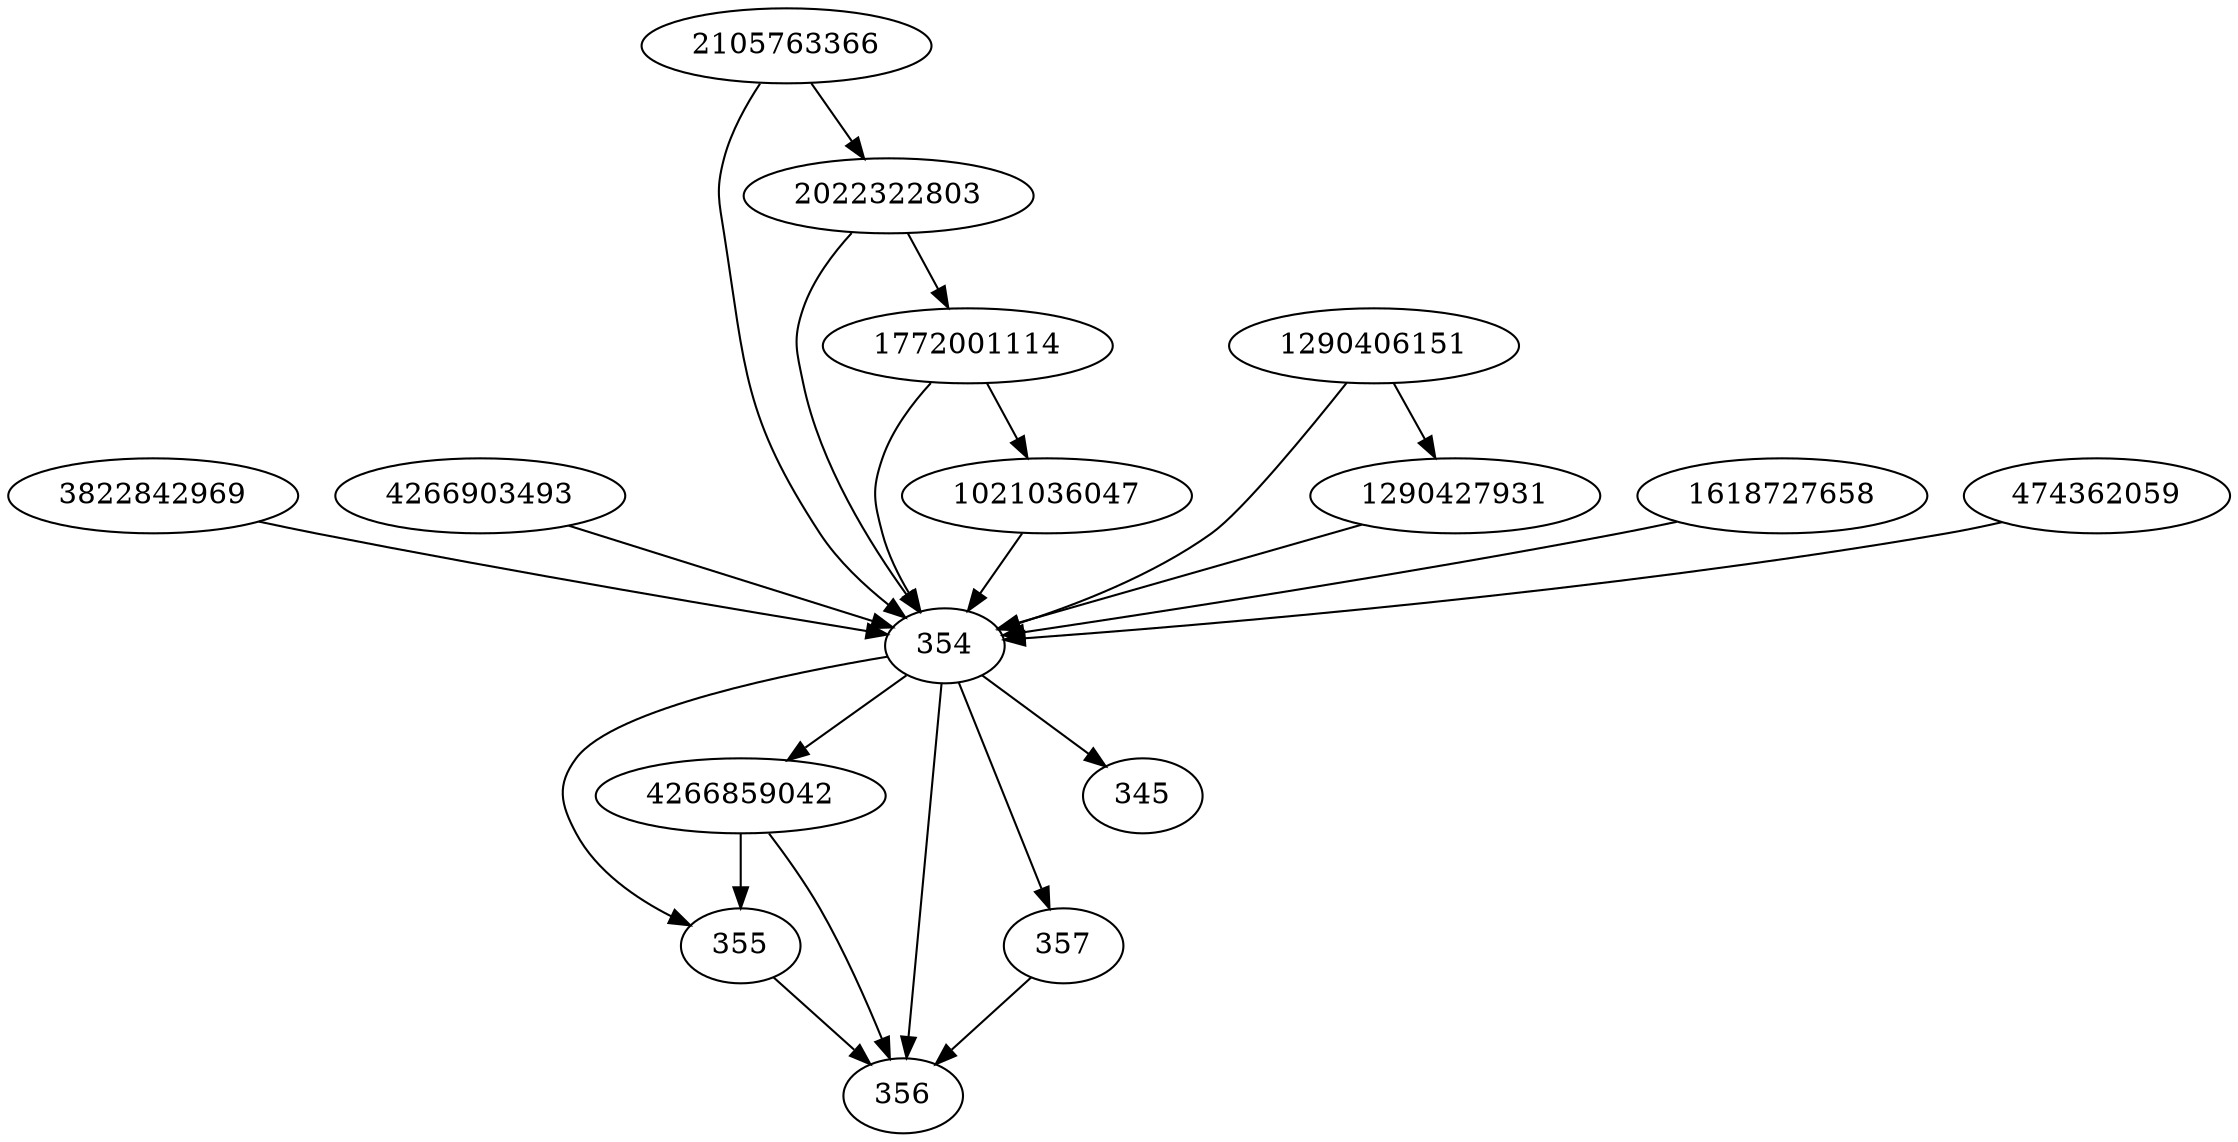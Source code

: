 strict digraph  {
3822842969;
4266859042;
355;
356;
4266903493;
2105763366;
1290406151;
357;
354;
1618727658;
474362059;
1021036047;
2022322803;
345;
1772001114;
1290427931;
3822842969 -> 354;
4266859042 -> 355;
4266859042 -> 356;
355 -> 356;
4266903493 -> 354;
2105763366 -> 354;
2105763366 -> 2022322803;
1290406151 -> 354;
1290406151 -> 1290427931;
357 -> 356;
354 -> 4266859042;
354 -> 345;
354 -> 356;
354 -> 357;
354 -> 355;
1618727658 -> 354;
474362059 -> 354;
1021036047 -> 354;
2022322803 -> 354;
2022322803 -> 1772001114;
1772001114 -> 354;
1772001114 -> 1021036047;
1290427931 -> 354;
}
